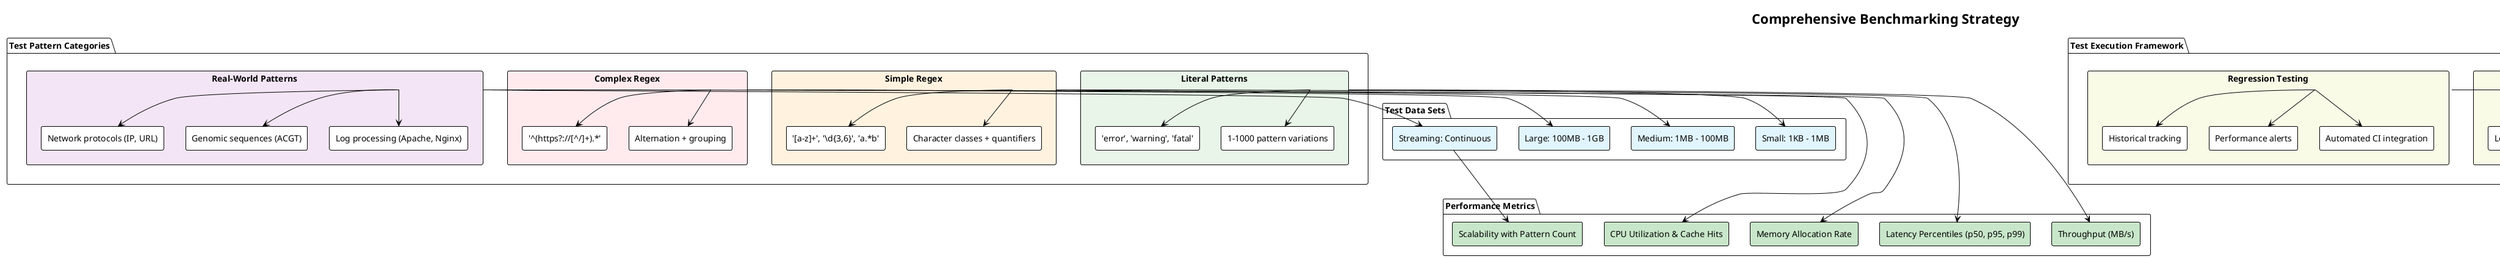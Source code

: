 @startuml
!theme plain
title Comprehensive Benchmarking Strategy

package "Test Pattern Categories" {
  rectangle "Literal Patterns" as literals #e8f5e8 {
    rectangle "'error', 'warning', 'fatal'" as lit1
    rectangle "1-1000 pattern variations" as lit2
    literals --> lit1
    literals --> lit2
  }
  
  rectangle "Simple Regex" as simple #fff3e0 {
    rectangle "'[a-z]+', '\d{3,6}', 'a.*b'" as sim1  
    rectangle "Character classes + quantifiers" as sim2
    simple --> sim1
    simple --> sim2
  }
  
  rectangle "Complex Regex" as complex #ffebee {
    rectangle "'^(https?://[^/]+).*'" as comp1
    rectangle "Alternation + grouping" as comp2
    complex --> comp1
    complex --> comp2
  }
  
  rectangle "Real-World Patterns" as realworld #f3e5f5 {
    rectangle "Log processing (Apache, Nginx)" as logs
    rectangle "Genomic sequences (ACGT)" as genome
    rectangle "Network protocols (IP, URL)" as network
    realworld --> logs
    realworld --> genome
    realworld --> network
  }
}

package "Test Data Sets" {
  rectangle "Small: 1KB - 1MB" as small #e1f5fe
  rectangle "Medium: 1MB - 100MB" as medium #e1f5fe
  rectangle "Large: 100MB - 1GB" as large #e1f5fe
  rectangle "Streaming: Continuous" as streaming #e1f5fe
}

package "Performance Metrics" {
  rectangle "Throughput (MB/s)" as throughput #c8e6c9
  rectangle "Latency Percentiles (p50, p95, p99)" as latency #c8e6c9
  rectangle "Memory Allocation Rate" as memory #c8e6c9
  rectangle "CPU Utilization & Cache Hits" as cpu #c8e6c9
  rectangle "Scalability with Pattern Count" as scalability #c8e6c9
}

package "Comparison Baselines" {
  rectangle "Java java.util.regex" as java #fce4ec
  rectangle "Google RE2 (JNI)" as re2 #fce4ec
  rectangle "PCRE (JNI)" as pcre #fce4ec
  rectangle "Intel Hyperscan" as hyperscan #fce4ec
  rectangle "Current rmatch" as current #fce4ec
}

package "Test Execution Framework" {
  rectangle "JMH Micro-benchmarks" as jmh #f9fbe7 {
    rectangle "Warmup: 10 iterations" as warmup
    rectangle "Measurement: 20 iterations" as measure  
    rectangle "Multiple JVM forks" as forks
    jmh --> warmup
    jmh --> measure
    jmh --> forks
  }
  
  rectangle "Macro-benchmarks" as macro #f9fbe7 {
    rectangle "End-to-end scenarios" as e2e
    rectangle "Multi-threaded workloads" as multithread
    rectangle "Long-running stability" as stability
    macro --> e2e
    macro --> multithread
    macro --> stability
  }
  
  rectangle "Regression Testing" as regression #f9fbe7 {
    rectangle "Automated CI integration" as ci
    rectangle "Performance alerts" as alerts
    rectangle "Historical tracking" as history
    regression --> ci
    regression --> alerts
    regression --> history
  }
}

literals --> small
simple --> medium
complex --> large
realworld --> streaming

literals --> throughput
simple --> latency
complex --> memory
realworld --> cpu
streaming --> scalability

jmh --> java
macro --> re2
regression --> pcre

@enduml